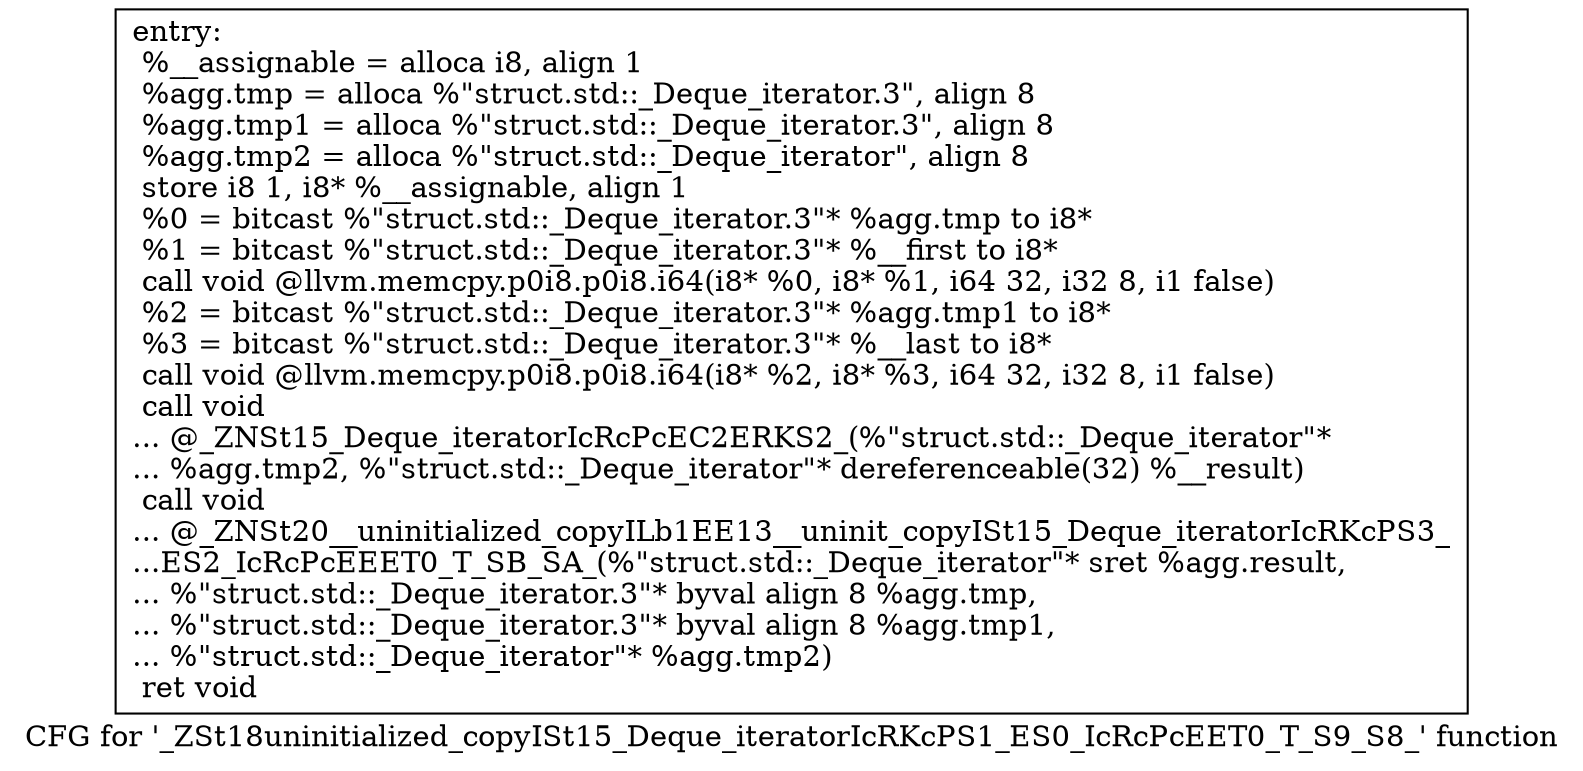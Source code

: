 digraph "CFG for '_ZSt18uninitialized_copyISt15_Deque_iteratorIcRKcPS1_ES0_IcRcPcEET0_T_S9_S8_' function" {
	label="CFG for '_ZSt18uninitialized_copyISt15_Deque_iteratorIcRKcPS1_ES0_IcRcPcEET0_T_S9_S8_' function";

	Node0x6b979f0 [shape=record,label="{entry:\l  %__assignable = alloca i8, align 1\l  %agg.tmp = alloca %\"struct.std::_Deque_iterator.3\", align 8\l  %agg.tmp1 = alloca %\"struct.std::_Deque_iterator.3\", align 8\l  %agg.tmp2 = alloca %\"struct.std::_Deque_iterator\", align 8\l  store i8 1, i8* %__assignable, align 1\l  %0 = bitcast %\"struct.std::_Deque_iterator.3\"* %agg.tmp to i8*\l  %1 = bitcast %\"struct.std::_Deque_iterator.3\"* %__first to i8*\l  call void @llvm.memcpy.p0i8.p0i8.i64(i8* %0, i8* %1, i64 32, i32 8, i1 false)\l  %2 = bitcast %\"struct.std::_Deque_iterator.3\"* %agg.tmp1 to i8*\l  %3 = bitcast %\"struct.std::_Deque_iterator.3\"* %__last to i8*\l  call void @llvm.memcpy.p0i8.p0i8.i64(i8* %2, i8* %3, i64 32, i32 8, i1 false)\l  call void\l... @_ZNSt15_Deque_iteratorIcRcPcEC2ERKS2_(%\"struct.std::_Deque_iterator\"*\l... %agg.tmp2, %\"struct.std::_Deque_iterator\"* dereferenceable(32) %__result)\l  call void\l... @_ZNSt20__uninitialized_copyILb1EE13__uninit_copyISt15_Deque_iteratorIcRKcPS3_\l...ES2_IcRcPcEEET0_T_SB_SA_(%\"struct.std::_Deque_iterator\"* sret %agg.result,\l... %\"struct.std::_Deque_iterator.3\"* byval align 8 %agg.tmp,\l... %\"struct.std::_Deque_iterator.3\"* byval align 8 %agg.tmp1,\l... %\"struct.std::_Deque_iterator\"* %agg.tmp2)\l  ret void\l}"];
}
